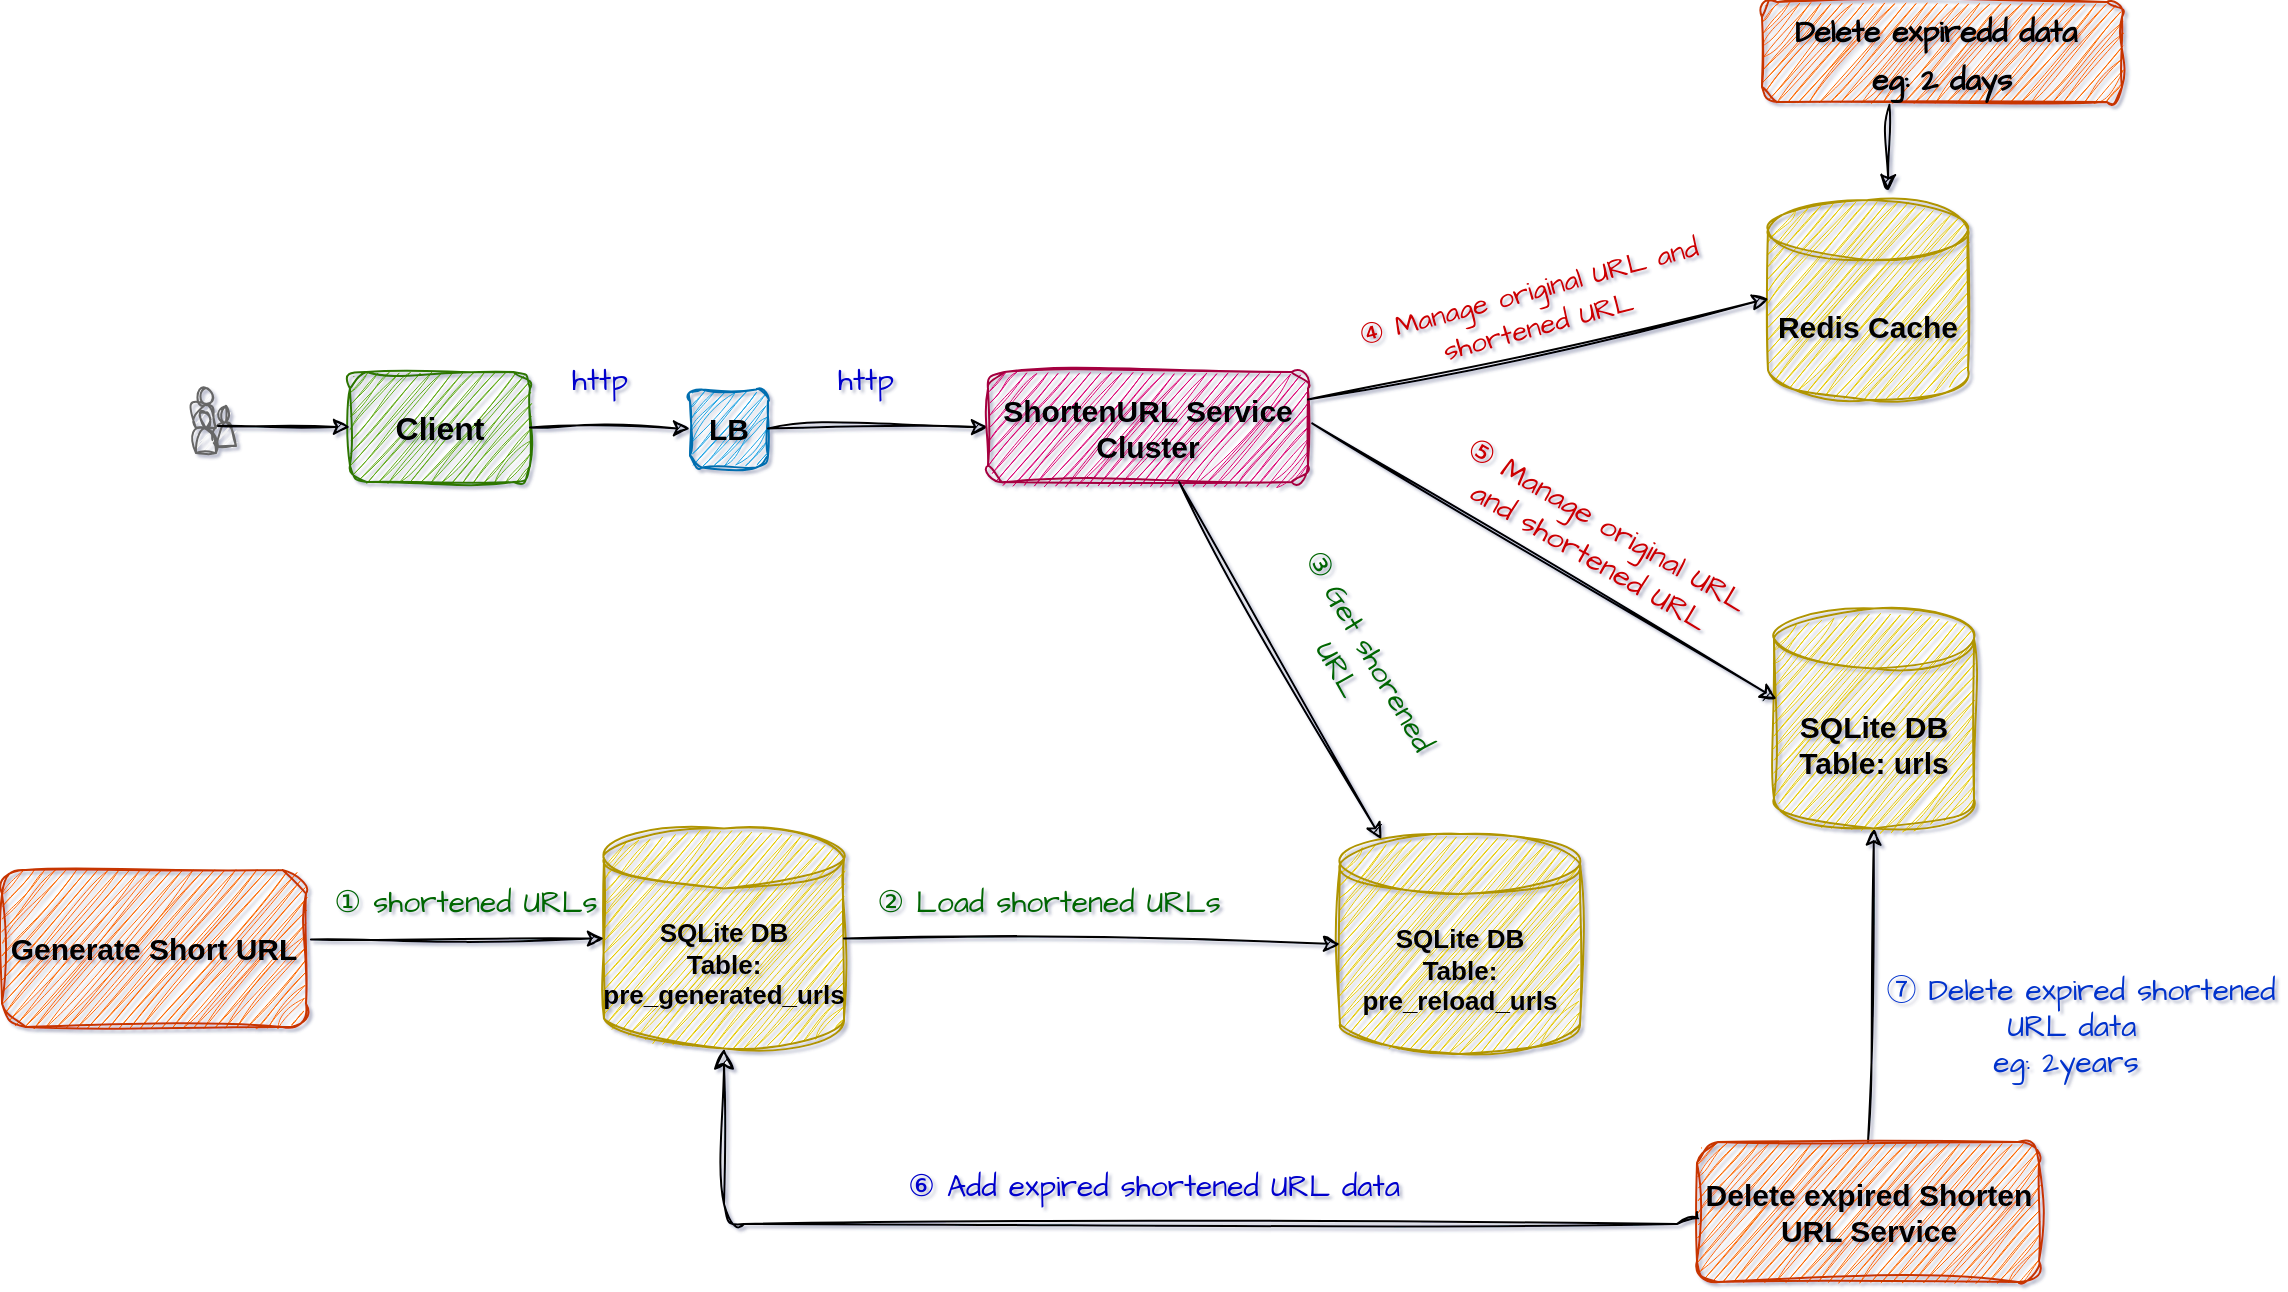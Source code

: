 <mxfile>
    <diagram id="LqDx58WGi5IVgHr9ttZz" name="ページ1">
        <mxGraphModel dx="1305" dy="955" grid="0" gridSize="10" guides="1" tooltips="1" connect="0" arrows="1" fold="1" page="1" pageScale="1" pageWidth="1169" pageHeight="827" background="#FFFFFF" math="0" shadow="1">
            <root>
                <mxCell id="0"/>
                <mxCell id="1" parent="0"/>
                <mxCell id="6" value="&lt;font size=&quot;1&quot; color=&quot;#000000&quot;&gt;&lt;b style=&quot;font-size: 16px;&quot;&gt;Client&lt;/b&gt;&lt;/font&gt;" style="rounded=1;whiteSpace=wrap;html=1;fillColor=#60a917;strokeColor=#2D7600;sketch=1;curveFitting=1;jiggle=2;fontColor=#ffffff;" parent="1" vertex="1">
                    <mxGeometry x="193" y="232" width="90" height="55" as="geometry"/>
                </mxCell>
                <mxCell id="7" value="" style="endArrow=classic;html=1;strokeColor=#000000;entryX=0;entryY=0.5;entryDx=0;entryDy=0;rounded=1;sketch=1;curveFitting=1;jiggle=2;" parent="1" source="6" target="16" edge="1">
                    <mxGeometry width="50" height="50" relative="1" as="geometry">
                        <mxPoint x="286" y="263.5" as="sourcePoint"/>
                        <mxPoint x="356" y="264" as="targetPoint"/>
                    </mxGeometry>
                </mxCell>
                <mxCell id="9" value="" style="group;rounded=1;sketch=1;curveFitting=1;jiggle=2;" parent="1" vertex="1" connectable="0">
                    <mxGeometry x="116" y="246" width="20" height="32.5" as="geometry"/>
                </mxCell>
                <mxCell id="2" value="" style="shape=actor;whiteSpace=wrap;html=1;fillColor=#F5F5F5;fontColor=#333333;strokeColor=#666666;rounded=1;sketch=1;curveFitting=1;jiggle=2;" parent="9" vertex="1">
                    <mxGeometry y="-6" width="10" height="20" as="geometry"/>
                </mxCell>
                <mxCell id="3" value="" style="shape=actor;whiteSpace=wrap;html=1;fillColor=#f5f5f5;fontColor=#333333;strokeColor=#666666;rounded=1;sketch=1;curveFitting=1;jiggle=2;" parent="9" vertex="1">
                    <mxGeometry x="10" y="3" width="10" height="20" as="geometry"/>
                </mxCell>
                <mxCell id="8" value="" style="shape=actor;whiteSpace=wrap;html=1;fillColor=#F5F5F5;fontColor=#333333;strokeColor=#666666;rounded=1;sketch=1;curveFitting=1;jiggle=2;" parent="9" vertex="1">
                    <mxGeometry y="6.5" width="10" height="20" as="geometry"/>
                </mxCell>
                <mxCell id="16" value="&lt;font size=&quot;1&quot; color=&quot;#000000&quot;&gt;&lt;b style=&quot;font-size: 15px;&quot;&gt;LB&lt;/b&gt;&lt;/font&gt;" style="whiteSpace=wrap;html=1;aspect=fixed;fillColor=#1ba1e2;strokeColor=#006EAF;rounded=1;sketch=1;curveFitting=1;jiggle=2;fontColor=#ffffff;" parent="1" vertex="1">
                    <mxGeometry x="363" y="240.75" width="39" height="39" as="geometry"/>
                </mxCell>
                <mxCell id="18" value="" style="endArrow=classic;html=1;strokeColor=#000000;entryX=0;entryY=0.5;entryDx=0;entryDy=0;exitX=1;exitY=0.5;exitDx=0;exitDy=0;rounded=1;sketch=1;curveFitting=1;jiggle=2;" parent="1" source="16" target="20" edge="1">
                    <mxGeometry width="50" height="50" relative="1" as="geometry">
                        <mxPoint x="413" y="270" as="sourcePoint"/>
                        <mxPoint x="443" y="300" as="targetPoint"/>
                    </mxGeometry>
                </mxCell>
                <mxCell id="20" value="&lt;font size=&quot;1&quot; color=&quot;#000000&quot;&gt;&lt;b style=&quot;font-size: 15px;&quot;&gt;ShortenURL Service Cluster&lt;/b&gt;&lt;/font&gt;" style="rounded=1;whiteSpace=wrap;html=1;fillColor=#d80073;strokeColor=#A50040;sketch=1;curveFitting=1;jiggle=2;fontColor=#ffffff;" parent="1" vertex="1">
                    <mxGeometry x="512" y="232" width="160" height="55" as="geometry"/>
                </mxCell>
                <mxCell id="58" value="" style="edgeStyle=none;sketch=1;hachureGap=4;jiggle=2;curveFitting=1;html=1;strokeColor=#000000;fontFamily=Architects Daughter;fontSource=https%3A%2F%2Ffonts.googleapis.com%2Fcss%3Ffamily%3DArchitects%2BDaughter;fontSize=15;fontColor=#CC0000;exitX=0.354;exitY=1.027;exitDx=0;exitDy=0;exitPerimeter=0;entryX=0.6;entryY=-0.044;entryDx=0;entryDy=0;entryPerimeter=0;" parent="1" source="57" target="21" edge="1">
                    <mxGeometry relative="1" as="geometry">
                        <mxPoint x="1005" y="184" as="targetPoint"/>
                    </mxGeometry>
                </mxCell>
                <mxCell id="21" value="&lt;font size=&quot;1&quot; color=&quot;#060505&quot;&gt;&lt;b style=&quot;font-size: 15px;&quot;&gt;Redis Cache&lt;/b&gt;&lt;/font&gt;" style="shape=cylinder3;whiteSpace=wrap;html=1;boundedLbl=1;backgroundOutline=1;size=15;fillColor=#e3c800;strokeColor=#B09500;rounded=1;sketch=1;curveFitting=1;jiggle=2;fontColor=#000000;" parent="1" vertex="1">
                    <mxGeometry x="902" y="146" width="100" height="100" as="geometry"/>
                </mxCell>
                <mxCell id="28" value="" style="edgeStyle=none;html=1;fontColor=#060505;exitX=0.5;exitY=0;exitDx=0;exitDy=0;strokeColor=#000000;entryX=0.5;entryY=1;entryDx=0;entryDy=0;entryPerimeter=0;rounded=1;sketch=1;curveFitting=1;jiggle=2;" parent="1" source="27" target="22" edge="1">
                    <mxGeometry relative="1" as="geometry">
                        <mxPoint x="733" y="410" as="targetPoint"/>
                    </mxGeometry>
                </mxCell>
                <mxCell id="22" value="&lt;font style=&quot;font-size: 15px;&quot; color=&quot;#060505&quot;&gt;&lt;b&gt;SQLite DB&lt;br&gt;Table: urls&lt;/b&gt;&lt;br&gt;&lt;/font&gt;" style="shape=cylinder3;whiteSpace=wrap;html=1;boundedLbl=1;backgroundOutline=1;size=15;fillColor=#e3c800;strokeColor=#B09500;rounded=1;sketch=1;curveFitting=1;jiggle=2;fontColor=#000000;" parent="1" vertex="1">
                    <mxGeometry x="905" y="350.25" width="100" height="110" as="geometry"/>
                </mxCell>
                <mxCell id="24" value="" style="endArrow=classic;html=1;exitX=1;exitY=0.25;exitDx=0;exitDy=0;strokeColor=#000000;entryX=0.003;entryY=0.494;entryDx=0;entryDy=0;entryPerimeter=0;rounded=1;sketch=1;curveFitting=1;jiggle=2;" parent="1" source="20" target="21" edge="1">
                    <mxGeometry width="50" height="50" relative="1" as="geometry">
                        <mxPoint x="613" y="237.5" as="sourcePoint"/>
                        <mxPoint x="693" y="220" as="targetPoint"/>
                    </mxGeometry>
                </mxCell>
                <mxCell id="27" value="&lt;font size=&quot;1&quot; color=&quot;#000000&quot;&gt;&lt;b style=&quot;font-size: 15px;&quot;&gt;Delete expired Shorten URL Service&lt;/b&gt;&lt;/font&gt;" style="whiteSpace=wrap;html=1;fillColor=#fa6800;strokeColor=#C73500;rounded=1;sketch=1;curveFitting=1;jiggle=2;fontColor=#000000;" parent="1" vertex="1">
                    <mxGeometry x="866.5" y="617" width="171" height="70" as="geometry"/>
                </mxCell>
                <mxCell id="29" value="&lt;font style=&quot;font-size: 13px;&quot; color=&quot;#060505&quot;&gt;&lt;b&gt;SQLite DB&lt;br&gt;Table: pre_reload_urls&lt;/b&gt;&lt;br&gt;&lt;/font&gt;" style="shape=cylinder3;whiteSpace=wrap;html=1;boundedLbl=1;backgroundOutline=1;size=15;fillColor=#e3c800;strokeColor=#B09500;rounded=1;sketch=1;curveFitting=1;jiggle=2;fontColor=#000000;" parent="1" vertex="1">
                    <mxGeometry x="688" y="463" width="120" height="110" as="geometry"/>
                </mxCell>
                <mxCell id="30" value="&lt;font style=&quot;font-size: 13px;&quot; color=&quot;#060505&quot;&gt;&lt;b&gt;SQLite DB&lt;br&gt;Table: pre_generated_urls&lt;/b&gt;&lt;br&gt;&lt;/font&gt;" style="shape=cylinder3;whiteSpace=wrap;html=1;boundedLbl=1;backgroundOutline=1;size=15;fillColor=#e3c800;strokeColor=#B09500;rounded=1;sketch=1;curveFitting=1;jiggle=2;fontColor=#000000;" parent="1" vertex="1">
                    <mxGeometry x="320" y="460.25" width="120" height="110" as="geometry"/>
                </mxCell>
                <mxCell id="35" value="" style="endArrow=classic;html=1;strokeColor=#000000;rounded=1;sketch=1;curveFitting=1;jiggle=2;entryX=0.173;entryY=0.024;entryDx=0;entryDy=0;entryPerimeter=0;" parent="1" source="20" target="29" edge="1">
                    <mxGeometry width="50" height="50" relative="1" as="geometry">
                        <mxPoint x="660.68" y="344" as="sourcePoint"/>
                        <mxPoint x="583.0" y="493.01" as="targetPoint"/>
                    </mxGeometry>
                </mxCell>
                <mxCell id="37" value="" style="edgeStyle=elbowEdgeStyle;elbow=vertical;endArrow=classic;html=1;curved=0;rounded=1;endSize=8;startSize=8;strokeColor=#000000;fontColor=#000000;entryX=0.5;entryY=1;entryDx=0;entryDy=0;entryPerimeter=0;exitX=0;exitY=0.5;exitDx=0;exitDy=0;sketch=1;curveFitting=1;jiggle=2;" parent="1" source="27" target="30" edge="1">
                    <mxGeometry width="50" height="50" relative="1" as="geometry">
                        <mxPoint x="763" y="570" as="sourcePoint"/>
                        <mxPoint x="243" y="520" as="targetPoint"/>
                        <Array as="points">
                            <mxPoint x="547" y="658"/>
                        </Array>
                    </mxGeometry>
                </mxCell>
                <mxCell id="38" value="&lt;font size=&quot;1&quot; color=&quot;#000000&quot;&gt;&lt;b style=&quot;font-size: 15px;&quot;&gt;Generate Short URL&lt;/b&gt;&lt;/font&gt;" style="rounded=1;whiteSpace=wrap;html=1;fillColor=#fa6800;strokeColor=#C73500;sketch=1;curveFitting=1;jiggle=2;fontColor=#000000;" parent="1" vertex="1">
                    <mxGeometry x="19" y="481" width="152" height="78.5" as="geometry"/>
                </mxCell>
                <mxCell id="39" value="" style="endArrow=classic;html=1;strokeColor=#000000;entryX=0;entryY=0.5;entryDx=0;entryDy=0;exitX=1;exitY=0.5;exitDx=0;exitDy=0;exitPerimeter=0;entryPerimeter=0;rounded=1;sketch=1;curveFitting=1;jiggle=2;" parent="1" source="30" target="29" edge="1">
                    <mxGeometry width="50" height="50" relative="1" as="geometry">
                        <mxPoint x="363" y="486.5" as="sourcePoint"/>
                        <mxPoint x="443" y="486.98" as="targetPoint"/>
                    </mxGeometry>
                </mxCell>
                <mxCell id="40" value="" style="endArrow=classic;html=1;strokeColor=#000000;entryX=0;entryY=0.5;entryDx=0;entryDy=0;entryPerimeter=0;exitX=1.016;exitY=0.443;exitDx=0;exitDy=0;rounded=1;sketch=1;curveFitting=1;jiggle=2;exitPerimeter=0;" parent="1" source="38" target="30" edge="1">
                    <mxGeometry width="50" height="50" relative="1" as="geometry">
                        <mxPoint x="178" y="515.25" as="sourcePoint"/>
                        <mxPoint x="213" y="460" as="targetPoint"/>
                    </mxGeometry>
                </mxCell>
                <mxCell id="42" style="edgeStyle=none;html=1;exitX=0.1;exitY=0.5;exitDx=0;exitDy=0;exitPerimeter=0;strokeColor=#000000;fontColor=#000000;entryX=0;entryY=0.5;entryDx=0;entryDy=0;rounded=1;sketch=1;curveFitting=1;jiggle=2;" parent="1" source="3" target="6" edge="1">
                    <mxGeometry relative="1" as="geometry">
                        <mxPoint x="101" y="280" as="targetPoint"/>
                    </mxGeometry>
                </mxCell>
                <mxCell id="43" value="&lt;font color=&quot;#0000cc&quot;&gt;http&lt;/font&gt;" style="text;html=1;strokeColor=none;fillColor=none;align=center;verticalAlign=middle;whiteSpace=wrap;rounded=0;sketch=1;hachureGap=4;jiggle=2;curveFitting=1;fontFamily=Architects Daughter;fontSource=https%3A%2F%2Ffonts.googleapis.com%2Fcss%3Ffamily%3DArchitects%2BDaughter;fontSize=15;" parent="1" vertex="1">
                    <mxGeometry x="288" y="221" width="60" height="30" as="geometry"/>
                </mxCell>
                <mxCell id="45" value="&lt;font color=&quot;#0000cc&quot;&gt;http&lt;/font&gt;" style="text;html=1;strokeColor=none;fillColor=none;align=center;verticalAlign=middle;whiteSpace=wrap;rounded=0;sketch=1;hachureGap=4;jiggle=2;curveFitting=1;fontFamily=Architects Daughter;fontSource=https%3A%2F%2Ffonts.googleapis.com%2Fcss%3Ffamily%3DArchitects%2BDaughter;fontSize=15;rotation=0;" parent="1" vertex="1">
                    <mxGeometry x="421" y="221" width="60" height="30" as="geometry"/>
                </mxCell>
                <mxCell id="49" value="&lt;font color=&quot;#006600&quot;&gt;③ Get shorened URL&lt;/font&gt;" style="text;html=1;strokeColor=none;fillColor=none;align=center;verticalAlign=middle;whiteSpace=wrap;rounded=0;sketch=1;hachureGap=4;jiggle=2;curveFitting=1;fontFamily=Architects Daughter;fontSource=https%3A%2F%2Ffonts.googleapis.com%2Fcss%3Ffamily%3DArchitects%2BDaughter;fontSize=15;rotation=60;" parent="1" vertex="1">
                    <mxGeometry x="622" y="361" width="146" height="30" as="geometry"/>
                </mxCell>
                <mxCell id="50" value="&lt;font style=&quot;font-size: 14px;&quot; color=&quot;#cc0000&quot;&gt;④ Manage original URL and shortened URL&lt;/font&gt;" style="text;html=1;strokeColor=none;fillColor=none;align=center;verticalAlign=middle;whiteSpace=wrap;rounded=0;sketch=1;hachureGap=4;jiggle=2;curveFitting=1;fontFamily=Architects Daughter;fontSource=https%3A%2F%2Ffonts.googleapis.com%2Fcss%3Ffamily%3DArchitects%2BDaughter;fontSize=15;rotation=-15;" parent="1" vertex="1">
                    <mxGeometry x="684" y="167" width="201" height="65" as="geometry"/>
                </mxCell>
                <mxCell id="52" value="&lt;font color=&quot;#006600&quot;&gt;② Load shortened URLs&lt;/font&gt;" style="text;html=1;strokeColor=none;fillColor=none;align=center;verticalAlign=middle;whiteSpace=wrap;rounded=0;sketch=1;hachureGap=4;jiggle=2;curveFitting=1;fontFamily=Architects Daughter;fontSource=https%3A%2F%2Ffonts.googleapis.com%2Fcss%3Ffamily%3DArchitects%2BDaughter;fontSize=15;rotation=0;" parent="1" vertex="1">
                    <mxGeometry x="450" y="482.25" width="185" height="30" as="geometry"/>
                </mxCell>
                <mxCell id="53" value="&lt;font color=&quot;#0033cc&quot;&gt;　⑦ Delete expired shortened&lt;br&gt;&amp;nbsp;URL data&lt;br&gt;eg: 2years&lt;/font&gt;" style="text;html=1;strokeColor=none;fillColor=none;align=center;verticalAlign=middle;whiteSpace=wrap;rounded=0;sketch=1;hachureGap=4;jiggle=2;curveFitting=1;fontFamily=Architects Daughter;fontSource=https%3A%2F%2Ffonts.googleapis.com%2Fcss%3Ffamily%3DArchitects%2BDaughter;fontSize=15;rotation=0;" parent="1" vertex="1">
                    <mxGeometry x="944" y="519" width="213.5" height="80" as="geometry"/>
                </mxCell>
                <mxCell id="54" value="&lt;font color=&quot;#0000cc&quot;&gt;⑥ Add expired shortened URL data&lt;/font&gt;" style="text;html=1;strokeColor=none;fillColor=none;align=center;verticalAlign=middle;whiteSpace=wrap;rounded=0;sketch=1;hachureGap=4;jiggle=2;curveFitting=1;fontFamily=Architects Daughter;fontSource=https%3A%2F%2Ffonts.googleapis.com%2Fcss%3Ffamily%3DArchitects%2BDaughter;fontSize=15;rotation=0;" parent="1" vertex="1">
                    <mxGeometry x="445" y="624" width="300" height="30" as="geometry"/>
                </mxCell>
                <mxCell id="56" value="&lt;font color=&quot;#cc0000&quot;&gt;⑤ Manage original URL and shortened URL&lt;/font&gt;" style="text;html=1;strokeColor=none;fillColor=none;align=center;verticalAlign=middle;whiteSpace=wrap;rounded=0;sketch=1;hachureGap=4;jiggle=2;curveFitting=1;fontFamily=Architects Daughter;fontSource=https%3A%2F%2Ffonts.googleapis.com%2Fcss%3Ffamily%3DArchitects%2BDaughter;fontSize=15;rotation=30;" parent="1" vertex="1">
                    <mxGeometry x="734.5" y="289" width="164.5" height="53" as="geometry"/>
                </mxCell>
                <mxCell id="57" value="&lt;font size=&quot;1&quot;&gt;&lt;b style=&quot;font-size: 15px;&quot;&gt;Delete expiredd data&amp;nbsp;&lt;br&gt;eg: 2 days&lt;br&gt;&lt;/b&gt;&lt;/font&gt;" style="whiteSpace=wrap;html=1;fillColor=#fa6800;strokeColor=#C73500;fontColor=#000000;rounded=1;sketch=1;curveFitting=1;jiggle=2;hachureGap=4;fontFamily=Architects Daughter;fontSource=https%3A%2F%2Ffonts.googleapis.com%2Fcss%3Ffamily%3DArchitects%2BDaughter;fontSize=20;" parent="1" vertex="1">
                    <mxGeometry x="899" y="47" width="180" height="50" as="geometry"/>
                </mxCell>
                <mxCell id="59" value="&lt;font color=&quot;#006600&quot;&gt;① shortened URLs&lt;/font&gt;" style="text;html=1;strokeColor=none;fillColor=none;align=center;verticalAlign=middle;whiteSpace=wrap;rounded=0;sketch=1;hachureGap=4;jiggle=2;curveFitting=1;fontFamily=Architects Daughter;fontSource=https%3A%2F%2Ffonts.googleapis.com%2Fcss%3Ffamily%3DArchitects%2BDaughter;fontSize=15;rotation=0;" parent="1" vertex="1">
                    <mxGeometry x="178" y="482.25" width="146" height="30" as="geometry"/>
                </mxCell>
                <mxCell id="61" value="" style="endArrow=classic;html=1;exitX=1.013;exitY=0.467;exitDx=0;exitDy=0;strokeColor=#000000;entryX=0.013;entryY=0.412;entryDx=0;entryDy=0;entryPerimeter=0;rounded=1;sketch=1;curveFitting=1;jiggle=2;exitPerimeter=0;" edge="1" parent="1" source="20" target="22">
                    <mxGeometry width="50" height="50" relative="1" as="geometry">
                        <mxPoint x="672" y="240.75" as="sourcePoint"/>
                        <mxPoint x="911.3" y="292.65" as="targetPoint"/>
                    </mxGeometry>
                </mxCell>
            </root>
        </mxGraphModel>
    </diagram>
</mxfile>